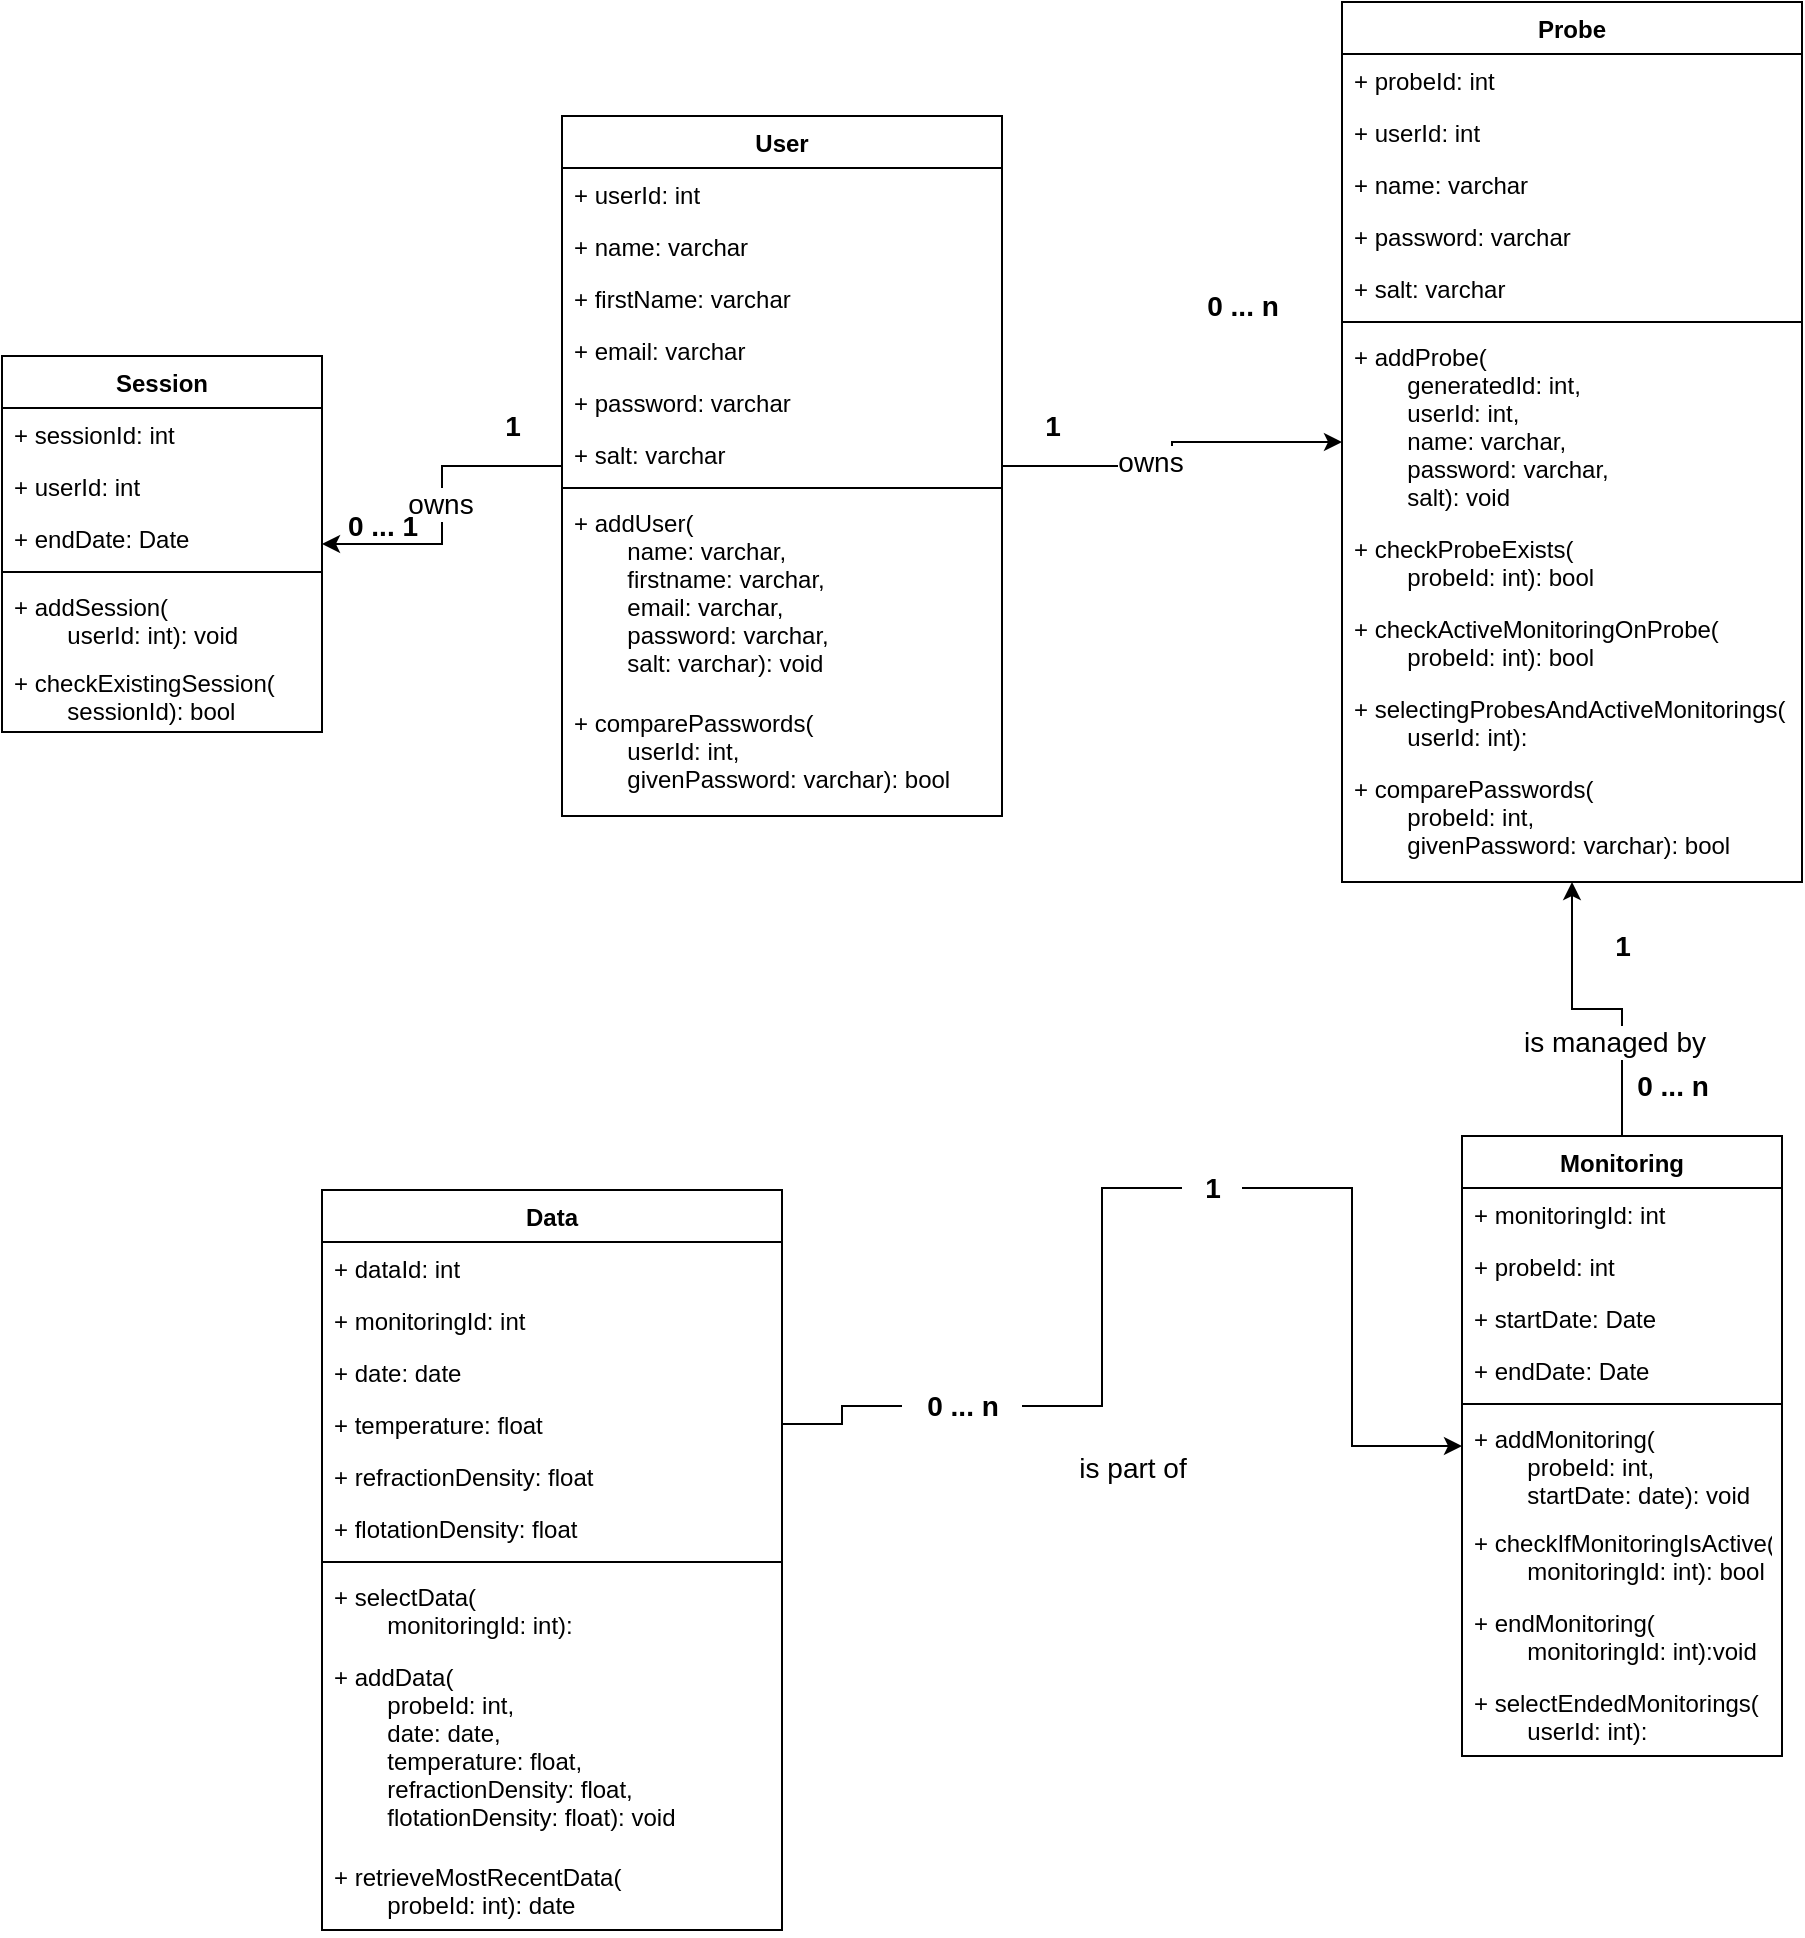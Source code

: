<mxfile>
    <diagram id="IGFcCLuK6pFxWAsW1NO8" name="Page-1">
        <mxGraphModel dx="2499" dy="1099" grid="1" gridSize="10" guides="1" tooltips="1" connect="1" arrows="1" fold="1" page="1" pageScale="1" pageWidth="827" pageHeight="1169" math="0" shadow="0">
            <root>
                <mxCell id="0"/>
                <mxCell id="1" parent="0"/>
                <mxCell id="47" style="edgeStyle=orthogonalEdgeStyle;html=1;rounded=0;" edge="1" parent="1" source="2" target="18">
                    <mxGeometry relative="1" as="geometry"/>
                </mxCell>
                <mxCell id="49" value="owns" style="edgeLabel;html=1;align=center;verticalAlign=middle;resizable=0;points=[];fontSize=14;" vertex="1" connectable="0" parent="47">
                    <mxGeometry x="-0.017" y="-1" relative="1" as="geometry">
                        <mxPoint y="1" as="offset"/>
                    </mxGeometry>
                </mxCell>
                <mxCell id="48" style="edgeStyle=orthogonalEdgeStyle;html=1;rounded=0;" edge="1" parent="1" source="2" target="6">
                    <mxGeometry relative="1" as="geometry"/>
                </mxCell>
                <mxCell id="59" value="owns" style="edgeLabel;html=1;align=center;verticalAlign=middle;resizable=0;points=[];fontSize=14;" vertex="1" connectable="0" parent="48">
                    <mxGeometry x="-0.189" y="2" relative="1" as="geometry">
                        <mxPoint as="offset"/>
                    </mxGeometry>
                </mxCell>
                <mxCell id="2" value="User" style="swimlane;fontStyle=1;align=center;verticalAlign=top;childLayout=stackLayout;horizontal=1;startSize=26;horizontalStack=0;resizeParent=1;resizeParentMax=0;resizeLast=0;collapsible=1;marginBottom=0;" vertex="1" parent="1">
                    <mxGeometry x="80" y="120" width="220" height="350" as="geometry"/>
                </mxCell>
                <mxCell id="3" value="+ userId: int" style="text;strokeColor=none;fillColor=none;align=left;verticalAlign=top;spacingLeft=4;spacingRight=4;overflow=hidden;rotatable=0;points=[[0,0.5],[1,0.5]];portConstraint=eastwest;" vertex="1" parent="2">
                    <mxGeometry y="26" width="220" height="26" as="geometry"/>
                </mxCell>
                <mxCell id="28" value="+ name: varchar" style="text;strokeColor=none;fillColor=none;align=left;verticalAlign=top;spacingLeft=4;spacingRight=4;overflow=hidden;rotatable=0;points=[[0,0.5],[1,0.5]];portConstraint=eastwest;" vertex="1" parent="2">
                    <mxGeometry y="52" width="220" height="26" as="geometry"/>
                </mxCell>
                <mxCell id="27" value="+ firstName: varchar" style="text;strokeColor=none;fillColor=none;align=left;verticalAlign=top;spacingLeft=4;spacingRight=4;overflow=hidden;rotatable=0;points=[[0,0.5],[1,0.5]];portConstraint=eastwest;" vertex="1" parent="2">
                    <mxGeometry y="78" width="220" height="26" as="geometry"/>
                </mxCell>
                <mxCell id="26" value="+ email: varchar" style="text;strokeColor=none;fillColor=none;align=left;verticalAlign=top;spacingLeft=4;spacingRight=4;overflow=hidden;rotatable=0;points=[[0,0.5],[1,0.5]];portConstraint=eastwest;" vertex="1" parent="2">
                    <mxGeometry y="104" width="220" height="26" as="geometry"/>
                </mxCell>
                <mxCell id="25" value="+ password: varchar" style="text;strokeColor=none;fillColor=none;align=left;verticalAlign=top;spacingLeft=4;spacingRight=4;overflow=hidden;rotatable=0;points=[[0,0.5],[1,0.5]];portConstraint=eastwest;" vertex="1" parent="2">
                    <mxGeometry y="130" width="220" height="26" as="geometry"/>
                </mxCell>
                <mxCell id="24" value="+ salt: varchar" style="text;strokeColor=none;fillColor=none;align=left;verticalAlign=top;spacingLeft=4;spacingRight=4;overflow=hidden;rotatable=0;points=[[0,0.5],[1,0.5]];portConstraint=eastwest;" vertex="1" parent="2">
                    <mxGeometry y="156" width="220" height="26" as="geometry"/>
                </mxCell>
                <mxCell id="4" value="" style="line;strokeWidth=1;fillColor=none;align=left;verticalAlign=middle;spacingTop=-1;spacingLeft=3;spacingRight=3;rotatable=0;labelPosition=right;points=[];portConstraint=eastwest;strokeColor=inherit;" vertex="1" parent="2">
                    <mxGeometry y="182" width="220" height="8" as="geometry"/>
                </mxCell>
                <mxCell id="5" value="+ addUser(&#10;        name: varchar,&#10;        firstname: varchar,&#10;        email: varchar,&#10;        password: varchar,&#10;        salt: varchar): void" style="text;strokeColor=none;fillColor=none;align=left;verticalAlign=top;spacingLeft=4;spacingRight=4;overflow=hidden;rotatable=0;points=[[0,0.5],[1,0.5]];portConstraint=eastwest;" vertex="1" parent="2">
                    <mxGeometry y="190" width="220" height="100" as="geometry"/>
                </mxCell>
                <mxCell id="66" value="+ comparePasswords(&#10;        userId: int,&#10;        givenPassword: varchar): bool" style="text;strokeColor=none;fillColor=none;align=left;verticalAlign=top;spacingLeft=4;spacingRight=4;overflow=hidden;rotatable=0;points=[[0,0.5],[1,0.5]];portConstraint=eastwest;" vertex="1" parent="2">
                    <mxGeometry y="290" width="220" height="60" as="geometry"/>
                </mxCell>
                <mxCell id="45" style="edgeStyle=orthogonalEdgeStyle;html=1;entryX=0.5;entryY=0;entryDx=0;entryDy=0;rounded=0;endArrow=none;endFill=0;startArrow=classic;startFill=1;" edge="1" parent="1" source="6" target="14">
                    <mxGeometry relative="1" as="geometry"/>
                </mxCell>
                <mxCell id="60" value="is managed by" style="edgeLabel;html=1;align=center;verticalAlign=middle;resizable=0;points=[];fontSize=14;" vertex="1" connectable="0" parent="45">
                    <mxGeometry x="0.244" y="-2" relative="1" as="geometry">
                        <mxPoint x="-2" y="10" as="offset"/>
                    </mxGeometry>
                </mxCell>
                <mxCell id="6" value="Probe" style="swimlane;fontStyle=1;align=center;verticalAlign=top;childLayout=stackLayout;horizontal=1;startSize=26;horizontalStack=0;resizeParent=1;resizeParentMax=0;resizeLast=0;collapsible=1;marginBottom=0;" vertex="1" parent="1">
                    <mxGeometry x="470" y="63" width="230" height="440" as="geometry"/>
                </mxCell>
                <mxCell id="7" value="+ probeId: int" style="text;strokeColor=none;fillColor=none;align=left;verticalAlign=top;spacingLeft=4;spacingRight=4;overflow=hidden;rotatable=0;points=[[0,0.5],[1,0.5]];portConstraint=eastwest;" vertex="1" parent="6">
                    <mxGeometry y="26" width="230" height="26" as="geometry"/>
                </mxCell>
                <mxCell id="32" value="+ userId: int" style="text;strokeColor=none;fillColor=none;align=left;verticalAlign=top;spacingLeft=4;spacingRight=4;overflow=hidden;rotatable=0;points=[[0,0.5],[1,0.5]];portConstraint=eastwest;" vertex="1" parent="6">
                    <mxGeometry y="52" width="230" height="26" as="geometry"/>
                </mxCell>
                <mxCell id="31" value="+ name: varchar" style="text;strokeColor=none;fillColor=none;align=left;verticalAlign=top;spacingLeft=4;spacingRight=4;overflow=hidden;rotatable=0;points=[[0,0.5],[1,0.5]];portConstraint=eastwest;" vertex="1" parent="6">
                    <mxGeometry y="78" width="230" height="26" as="geometry"/>
                </mxCell>
                <mxCell id="30" value="+ password: varchar" style="text;strokeColor=none;fillColor=none;align=left;verticalAlign=top;spacingLeft=4;spacingRight=4;overflow=hidden;rotatable=0;points=[[0,0.5],[1,0.5]];portConstraint=eastwest;" vertex="1" parent="6">
                    <mxGeometry y="104" width="230" height="26" as="geometry"/>
                </mxCell>
                <mxCell id="29" value="+ salt: varchar" style="text;strokeColor=none;fillColor=none;align=left;verticalAlign=top;spacingLeft=4;spacingRight=4;overflow=hidden;rotatable=0;points=[[0,0.5],[1,0.5]];portConstraint=eastwest;" vertex="1" parent="6">
                    <mxGeometry y="130" width="230" height="26" as="geometry"/>
                </mxCell>
                <mxCell id="8" value="" style="line;strokeWidth=1;fillColor=none;align=left;verticalAlign=middle;spacingTop=-1;spacingLeft=3;spacingRight=3;rotatable=0;labelPosition=right;points=[];portConstraint=eastwest;strokeColor=inherit;" vertex="1" parent="6">
                    <mxGeometry y="156" width="230" height="8" as="geometry"/>
                </mxCell>
                <mxCell id="9" value="+ addProbe(&#10;        generatedId: int,&#10;        userId: int,&#10;        name: varchar,&#10;        password: varchar,&#10;        salt): void" style="text;strokeColor=none;fillColor=none;align=left;verticalAlign=top;spacingLeft=4;spacingRight=4;overflow=hidden;rotatable=0;points=[[0,0.5],[1,0.5]];portConstraint=eastwest;" vertex="1" parent="6">
                    <mxGeometry y="164" width="230" height="96" as="geometry"/>
                </mxCell>
                <mxCell id="62" value="+ checkProbeExists(&#10;        probeId: int): bool" style="text;strokeColor=none;fillColor=none;align=left;verticalAlign=top;spacingLeft=4;spacingRight=4;overflow=hidden;rotatable=0;points=[[0,0.5],[1,0.5]];portConstraint=eastwest;" vertex="1" parent="6">
                    <mxGeometry y="260" width="230" height="40" as="geometry"/>
                </mxCell>
                <mxCell id="63" value="+ checkActiveMonitoringOnProbe(&#10;        probeId: int): bool" style="text;strokeColor=none;fillColor=none;align=left;verticalAlign=top;spacingLeft=4;spacingRight=4;overflow=hidden;rotatable=0;points=[[0,0.5],[1,0.5]];portConstraint=eastwest;" vertex="1" parent="6">
                    <mxGeometry y="300" width="230" height="40" as="geometry"/>
                </mxCell>
                <mxCell id="71" value="+ selectingProbesAndActiveMonitorings(&#10;        userId: int): " style="text;strokeColor=none;fillColor=none;align=left;verticalAlign=top;spacingLeft=4;spacingRight=4;overflow=hidden;rotatable=0;points=[[0,0.5],[1,0.5]];portConstraint=eastwest;" vertex="1" parent="6">
                    <mxGeometry y="340" width="230" height="40" as="geometry"/>
                </mxCell>
                <mxCell id="73" value="+ comparePasswords(&#10;        probeId: int,&#10;        givenPassword: varchar): bool" style="text;strokeColor=none;fillColor=none;align=left;verticalAlign=top;spacingLeft=4;spacingRight=4;overflow=hidden;rotatable=0;points=[[0,0.5],[1,0.5]];portConstraint=eastwest;" vertex="1" parent="6">
                    <mxGeometry y="380" width="230" height="60" as="geometry"/>
                </mxCell>
                <mxCell id="10" value="Data" style="swimlane;fontStyle=1;align=center;verticalAlign=top;childLayout=stackLayout;horizontal=1;startSize=26;horizontalStack=0;resizeParent=1;resizeParentMax=0;resizeLast=0;collapsible=1;marginBottom=0;swimlaneFillColor=default;" vertex="1" parent="1">
                    <mxGeometry x="-40" y="657" width="230" height="370" as="geometry"/>
                </mxCell>
                <mxCell id="11" value="+ dataId: int" style="text;strokeColor=none;fillColor=none;align=left;verticalAlign=top;spacingLeft=4;spacingRight=4;overflow=hidden;rotatable=0;points=[[0,0.5],[1,0.5]];portConstraint=eastwest;" vertex="1" parent="10">
                    <mxGeometry y="26" width="230" height="26" as="geometry"/>
                </mxCell>
                <mxCell id="40" value="+ monitoringId: int" style="text;strokeColor=none;fillColor=none;align=left;verticalAlign=top;spacingLeft=4;spacingRight=4;overflow=hidden;rotatable=0;points=[[0,0.5],[1,0.5]];portConstraint=eastwest;" vertex="1" parent="10">
                    <mxGeometry y="52" width="230" height="26" as="geometry"/>
                </mxCell>
                <mxCell id="39" value="+ date: date" style="text;strokeColor=none;fillColor=none;align=left;verticalAlign=top;spacingLeft=4;spacingRight=4;overflow=hidden;rotatable=0;points=[[0,0.5],[1,0.5]];portConstraint=eastwest;" vertex="1" parent="10">
                    <mxGeometry y="78" width="230" height="26" as="geometry"/>
                </mxCell>
                <mxCell id="38" value="+ temperature: float" style="text;strokeColor=none;fillColor=none;align=left;verticalAlign=top;spacingLeft=4;spacingRight=4;overflow=hidden;rotatable=0;points=[[0,0.5],[1,0.5]];portConstraint=eastwest;" vertex="1" parent="10">
                    <mxGeometry y="104" width="230" height="26" as="geometry"/>
                </mxCell>
                <mxCell id="37" value="+ refractionDensity: float" style="text;strokeColor=none;fillColor=none;align=left;verticalAlign=top;spacingLeft=4;spacingRight=4;overflow=hidden;rotatable=0;points=[[0,0.5],[1,0.5]];portConstraint=eastwest;" vertex="1" parent="10">
                    <mxGeometry y="130" width="230" height="26" as="geometry"/>
                </mxCell>
                <mxCell id="36" value="+ flotationDensity: float" style="text;strokeColor=none;fillColor=none;align=left;verticalAlign=top;spacingLeft=4;spacingRight=4;overflow=hidden;rotatable=0;points=[[0,0.5],[1,0.5]];portConstraint=eastwest;" vertex="1" parent="10">
                    <mxGeometry y="156" width="230" height="26" as="geometry"/>
                </mxCell>
                <mxCell id="12" value="" style="line;strokeWidth=1;fillColor=none;align=left;verticalAlign=middle;spacingTop=-1;spacingLeft=3;spacingRight=3;rotatable=0;labelPosition=right;points=[];portConstraint=eastwest;strokeColor=inherit;" vertex="1" parent="10">
                    <mxGeometry y="182" width="230" height="8" as="geometry"/>
                </mxCell>
                <mxCell id="13" value="+ selectData(&#10;        monitoringId: int): " style="text;strokeColor=none;fillColor=none;align=left;verticalAlign=top;spacingLeft=4;spacingRight=4;overflow=hidden;rotatable=0;points=[[0,0.5],[1,0.5]];portConstraint=eastwest;" vertex="1" parent="10">
                    <mxGeometry y="190" width="230" height="40" as="geometry"/>
                </mxCell>
                <mxCell id="74" value="+ addData(&#10;        probeId: int,&#10;        date: date,&#10;        temperature: float,&#10;        refractionDensity: float,&#10;        flotationDensity: float): void" style="text;strokeColor=none;fillColor=none;align=left;verticalAlign=top;spacingLeft=4;spacingRight=4;overflow=hidden;rotatable=0;points=[[0,0.5],[1,0.5]];portConstraint=eastwest;" vertex="1" parent="10">
                    <mxGeometry y="230" width="230" height="100" as="geometry"/>
                </mxCell>
                <mxCell id="75" value="+ retrieveMostRecentData(&#10;        probeId: int): date" style="text;strokeColor=none;fillColor=none;align=left;verticalAlign=top;spacingLeft=4;spacingRight=4;overflow=hidden;rotatable=0;points=[[0,0.5],[1,0.5]];portConstraint=eastwest;" vertex="1" parent="10">
                    <mxGeometry y="330" width="230" height="40" as="geometry"/>
                </mxCell>
                <mxCell id="46" style="edgeStyle=orthogonalEdgeStyle;html=1;entryX=1;entryY=0.5;entryDx=0;entryDy=0;rounded=0;startArrow=none;startFill=1;endArrow=none;endFill=0;" edge="1" parent="1" source="58" target="38">
                    <mxGeometry relative="1" as="geometry"/>
                </mxCell>
                <mxCell id="14" value="Monitoring" style="swimlane;fontStyle=1;align=center;verticalAlign=top;childLayout=stackLayout;horizontal=1;startSize=26;horizontalStack=0;resizeParent=1;resizeParentMax=0;resizeLast=0;collapsible=1;marginBottom=0;" vertex="1" parent="1">
                    <mxGeometry x="530" y="630" width="160" height="310" as="geometry"/>
                </mxCell>
                <mxCell id="15" value="+ monitoringId: int" style="text;strokeColor=none;fillColor=none;align=left;verticalAlign=top;spacingLeft=4;spacingRight=4;overflow=hidden;rotatable=0;points=[[0,0.5],[1,0.5]];portConstraint=eastwest;" vertex="1" parent="14">
                    <mxGeometry y="26" width="160" height="26" as="geometry"/>
                </mxCell>
                <mxCell id="35" value="+ probeId: int" style="text;strokeColor=none;fillColor=none;align=left;verticalAlign=top;spacingLeft=4;spacingRight=4;overflow=hidden;rotatable=0;points=[[0,0.5],[1,0.5]];portConstraint=eastwest;" vertex="1" parent="14">
                    <mxGeometry y="52" width="160" height="26" as="geometry"/>
                </mxCell>
                <mxCell id="34" value="+ startDate: Date" style="text;strokeColor=none;fillColor=none;align=left;verticalAlign=top;spacingLeft=4;spacingRight=4;overflow=hidden;rotatable=0;points=[[0,0.5],[1,0.5]];portConstraint=eastwest;" vertex="1" parent="14">
                    <mxGeometry y="78" width="160" height="26" as="geometry"/>
                </mxCell>
                <mxCell id="33" value="+ endDate: Date" style="text;strokeColor=none;fillColor=none;align=left;verticalAlign=top;spacingLeft=4;spacingRight=4;overflow=hidden;rotatable=0;points=[[0,0.5],[1,0.5]];portConstraint=eastwest;" vertex="1" parent="14">
                    <mxGeometry y="104" width="160" height="26" as="geometry"/>
                </mxCell>
                <mxCell id="16" value="" style="line;strokeWidth=1;fillColor=none;align=left;verticalAlign=middle;spacingTop=-1;spacingLeft=3;spacingRight=3;rotatable=0;labelPosition=right;points=[];portConstraint=eastwest;strokeColor=inherit;" vertex="1" parent="14">
                    <mxGeometry y="130" width="160" height="8" as="geometry"/>
                </mxCell>
                <mxCell id="17" value="+ addMonitoring(&#10;        probeId: int,&#10;        startDate: date): void" style="text;strokeColor=none;fillColor=none;align=left;verticalAlign=top;spacingLeft=4;spacingRight=4;overflow=hidden;rotatable=0;points=[[0,0.5],[1,0.5]];portConstraint=eastwest;" vertex="1" parent="14">
                    <mxGeometry y="138" width="160" height="52" as="geometry"/>
                </mxCell>
                <mxCell id="64" value="+ checkIfMonitoringIsActive(&#10;        monitoringId: int): bool" style="text;strokeColor=none;fillColor=none;align=left;verticalAlign=top;spacingLeft=4;spacingRight=4;overflow=hidden;rotatable=0;points=[[0,0.5],[1,0.5]];portConstraint=eastwest;" vertex="1" parent="14">
                    <mxGeometry y="190" width="160" height="40" as="geometry"/>
                </mxCell>
                <mxCell id="65" value="+ endMonitoring(&#10;        monitoringId: int):void" style="text;strokeColor=none;fillColor=none;align=left;verticalAlign=top;spacingLeft=4;spacingRight=4;overflow=hidden;rotatable=0;points=[[0,0.5],[1,0.5]];portConstraint=eastwest;" vertex="1" parent="14">
                    <mxGeometry y="230" width="160" height="40" as="geometry"/>
                </mxCell>
                <mxCell id="72" value="+ selectEndedMonitorings(&#10;        userId: int): " style="text;strokeColor=none;fillColor=none;align=left;verticalAlign=top;spacingLeft=4;spacingRight=4;overflow=hidden;rotatable=0;points=[[0,0.5],[1,0.5]];portConstraint=eastwest;" vertex="1" parent="14">
                    <mxGeometry y="270" width="160" height="40" as="geometry"/>
                </mxCell>
                <mxCell id="18" value="Session" style="swimlane;fontStyle=1;align=center;verticalAlign=top;childLayout=stackLayout;horizontal=1;startSize=26;horizontalStack=0;resizeParent=1;resizeParentMax=0;resizeLast=0;collapsible=1;marginBottom=0;" vertex="1" parent="1">
                    <mxGeometry x="-200" y="240" width="160" height="188" as="geometry"/>
                </mxCell>
                <mxCell id="19" value="+ sessionId: int" style="text;strokeColor=none;fillColor=none;align=left;verticalAlign=top;spacingLeft=4;spacingRight=4;overflow=hidden;rotatable=0;points=[[0,0.5],[1,0.5]];portConstraint=eastwest;" vertex="1" parent="18">
                    <mxGeometry y="26" width="160" height="26" as="geometry"/>
                </mxCell>
                <mxCell id="23" value="+ userId: int" style="text;strokeColor=none;fillColor=none;align=left;verticalAlign=top;spacingLeft=4;spacingRight=4;overflow=hidden;rotatable=0;points=[[0,0.5],[1,0.5]];portConstraint=eastwest;" vertex="1" parent="18">
                    <mxGeometry y="52" width="160" height="26" as="geometry"/>
                </mxCell>
                <mxCell id="22" value="+ endDate: Date" style="text;strokeColor=none;fillColor=none;align=left;verticalAlign=top;spacingLeft=4;spacingRight=4;overflow=hidden;rotatable=0;points=[[0,0.5],[1,0.5]];portConstraint=eastwest;" vertex="1" parent="18">
                    <mxGeometry y="78" width="160" height="26" as="geometry"/>
                </mxCell>
                <mxCell id="20" value="" style="line;strokeWidth=1;fillColor=none;align=left;verticalAlign=middle;spacingTop=-1;spacingLeft=3;spacingRight=3;rotatable=0;labelPosition=right;points=[];portConstraint=eastwest;strokeColor=inherit;" vertex="1" parent="18">
                    <mxGeometry y="104" width="160" height="8" as="geometry"/>
                </mxCell>
                <mxCell id="21" value="+ addSession(&#10;        userId: int): void" style="text;strokeColor=none;fillColor=none;align=left;verticalAlign=top;spacingLeft=4;spacingRight=4;overflow=hidden;rotatable=0;points=[[0,0.5],[1,0.5]];portConstraint=eastwest;" vertex="1" parent="18">
                    <mxGeometry y="112" width="160" height="38" as="geometry"/>
                </mxCell>
                <mxCell id="76" value="+ checkExistingSession(&#10;        sessionId): bool" style="text;strokeColor=none;fillColor=none;align=left;verticalAlign=top;spacingLeft=4;spacingRight=4;overflow=hidden;rotatable=0;points=[[0,0.5],[1,0.5]];portConstraint=eastwest;" vertex="1" parent="18">
                    <mxGeometry y="150" width="160" height="38" as="geometry"/>
                </mxCell>
                <mxCell id="51" value="1" style="text;html=1;align=center;verticalAlign=middle;resizable=0;points=[];autosize=1;strokeColor=none;fillColor=none;fontSize=14;fontStyle=1" vertex="1" parent="1">
                    <mxGeometry x="40" y="260" width="30" height="30" as="geometry"/>
                </mxCell>
                <mxCell id="52" value="1" style="text;html=1;align=center;verticalAlign=middle;resizable=0;points=[];autosize=1;strokeColor=none;fillColor=none;fontSize=14;fontStyle=1" vertex="1" parent="1">
                    <mxGeometry x="310" y="260" width="30" height="30" as="geometry"/>
                </mxCell>
                <mxCell id="53" value="1" style="text;html=1;align=center;verticalAlign=middle;resizable=0;points=[];autosize=1;strokeColor=none;fillColor=none;fontSize=14;fontStyle=1" vertex="1" parent="1">
                    <mxGeometry x="595" y="520" width="30" height="30" as="geometry"/>
                </mxCell>
                <mxCell id="55" value="0 ... 1" style="text;html=1;align=center;verticalAlign=middle;resizable=0;points=[];autosize=1;strokeColor=none;fillColor=none;fontSize=14;fontStyle=1" vertex="1" parent="1">
                    <mxGeometry x="-40" y="310" width="60" height="30" as="geometry"/>
                </mxCell>
                <mxCell id="56" value="0 ... n" style="text;html=1;align=center;verticalAlign=middle;resizable=0;points=[];autosize=1;strokeColor=none;fillColor=none;fontSize=14;fontStyle=1" vertex="1" parent="1">
                    <mxGeometry x="390" y="200" width="60" height="30" as="geometry"/>
                </mxCell>
                <mxCell id="57" value="0 ... n" style="text;html=1;align=center;verticalAlign=middle;resizable=0;points=[];autosize=1;strokeColor=none;fillColor=none;fontSize=14;fontStyle=1" vertex="1" parent="1">
                    <mxGeometry x="605" y="590" width="60" height="30" as="geometry"/>
                </mxCell>
                <mxCell id="67" value="" style="edgeStyle=orthogonalEdgeStyle;html=1;entryX=1;entryY=0.5;entryDx=0;entryDy=0;rounded=0;startArrow=none;startFill=1;endArrow=none;endFill=0;" edge="1" parent="1" source="54" target="58">
                    <mxGeometry relative="1" as="geometry">
                        <mxPoint x="580" y="750" as="sourcePoint"/>
                        <mxPoint x="240" y="767" as="targetPoint"/>
                    </mxGeometry>
                </mxCell>
                <mxCell id="58" value="0 ... n" style="text;html=1;align=center;verticalAlign=middle;resizable=0;points=[];autosize=1;strokeColor=none;fillColor=none;fontSize=14;fontStyle=1" vertex="1" parent="1">
                    <mxGeometry x="250" y="750" width="60" height="30" as="geometry"/>
                </mxCell>
                <mxCell id="69" value="" style="edgeStyle=orthogonalEdgeStyle;html=1;entryX=1;entryY=0.5;entryDx=0;entryDy=0;rounded=0;startArrow=classic;startFill=1;endArrow=none;endFill=0;" edge="1" parent="1" source="14" target="54">
                    <mxGeometry relative="1" as="geometry">
                        <mxPoint x="500" y="615" as="sourcePoint"/>
                        <mxPoint x="310" y="765" as="targetPoint"/>
                    </mxGeometry>
                </mxCell>
                <mxCell id="70" value="is part of" style="edgeLabel;html=1;align=center;verticalAlign=middle;resizable=0;points=[];fontSize=14;" vertex="1" connectable="0" parent="69">
                    <mxGeometry x="-0.007" relative="1" as="geometry">
                        <mxPoint x="-110" y="74" as="offset"/>
                    </mxGeometry>
                </mxCell>
                <mxCell id="54" value="1" style="text;html=1;align=center;verticalAlign=middle;resizable=0;points=[];autosize=1;strokeColor=none;fillColor=none;fontSize=14;fontStyle=1" vertex="1" parent="1">
                    <mxGeometry x="390" y="641" width="30" height="30" as="geometry"/>
                </mxCell>
            </root>
        </mxGraphModel>
    </diagram>
</mxfile>